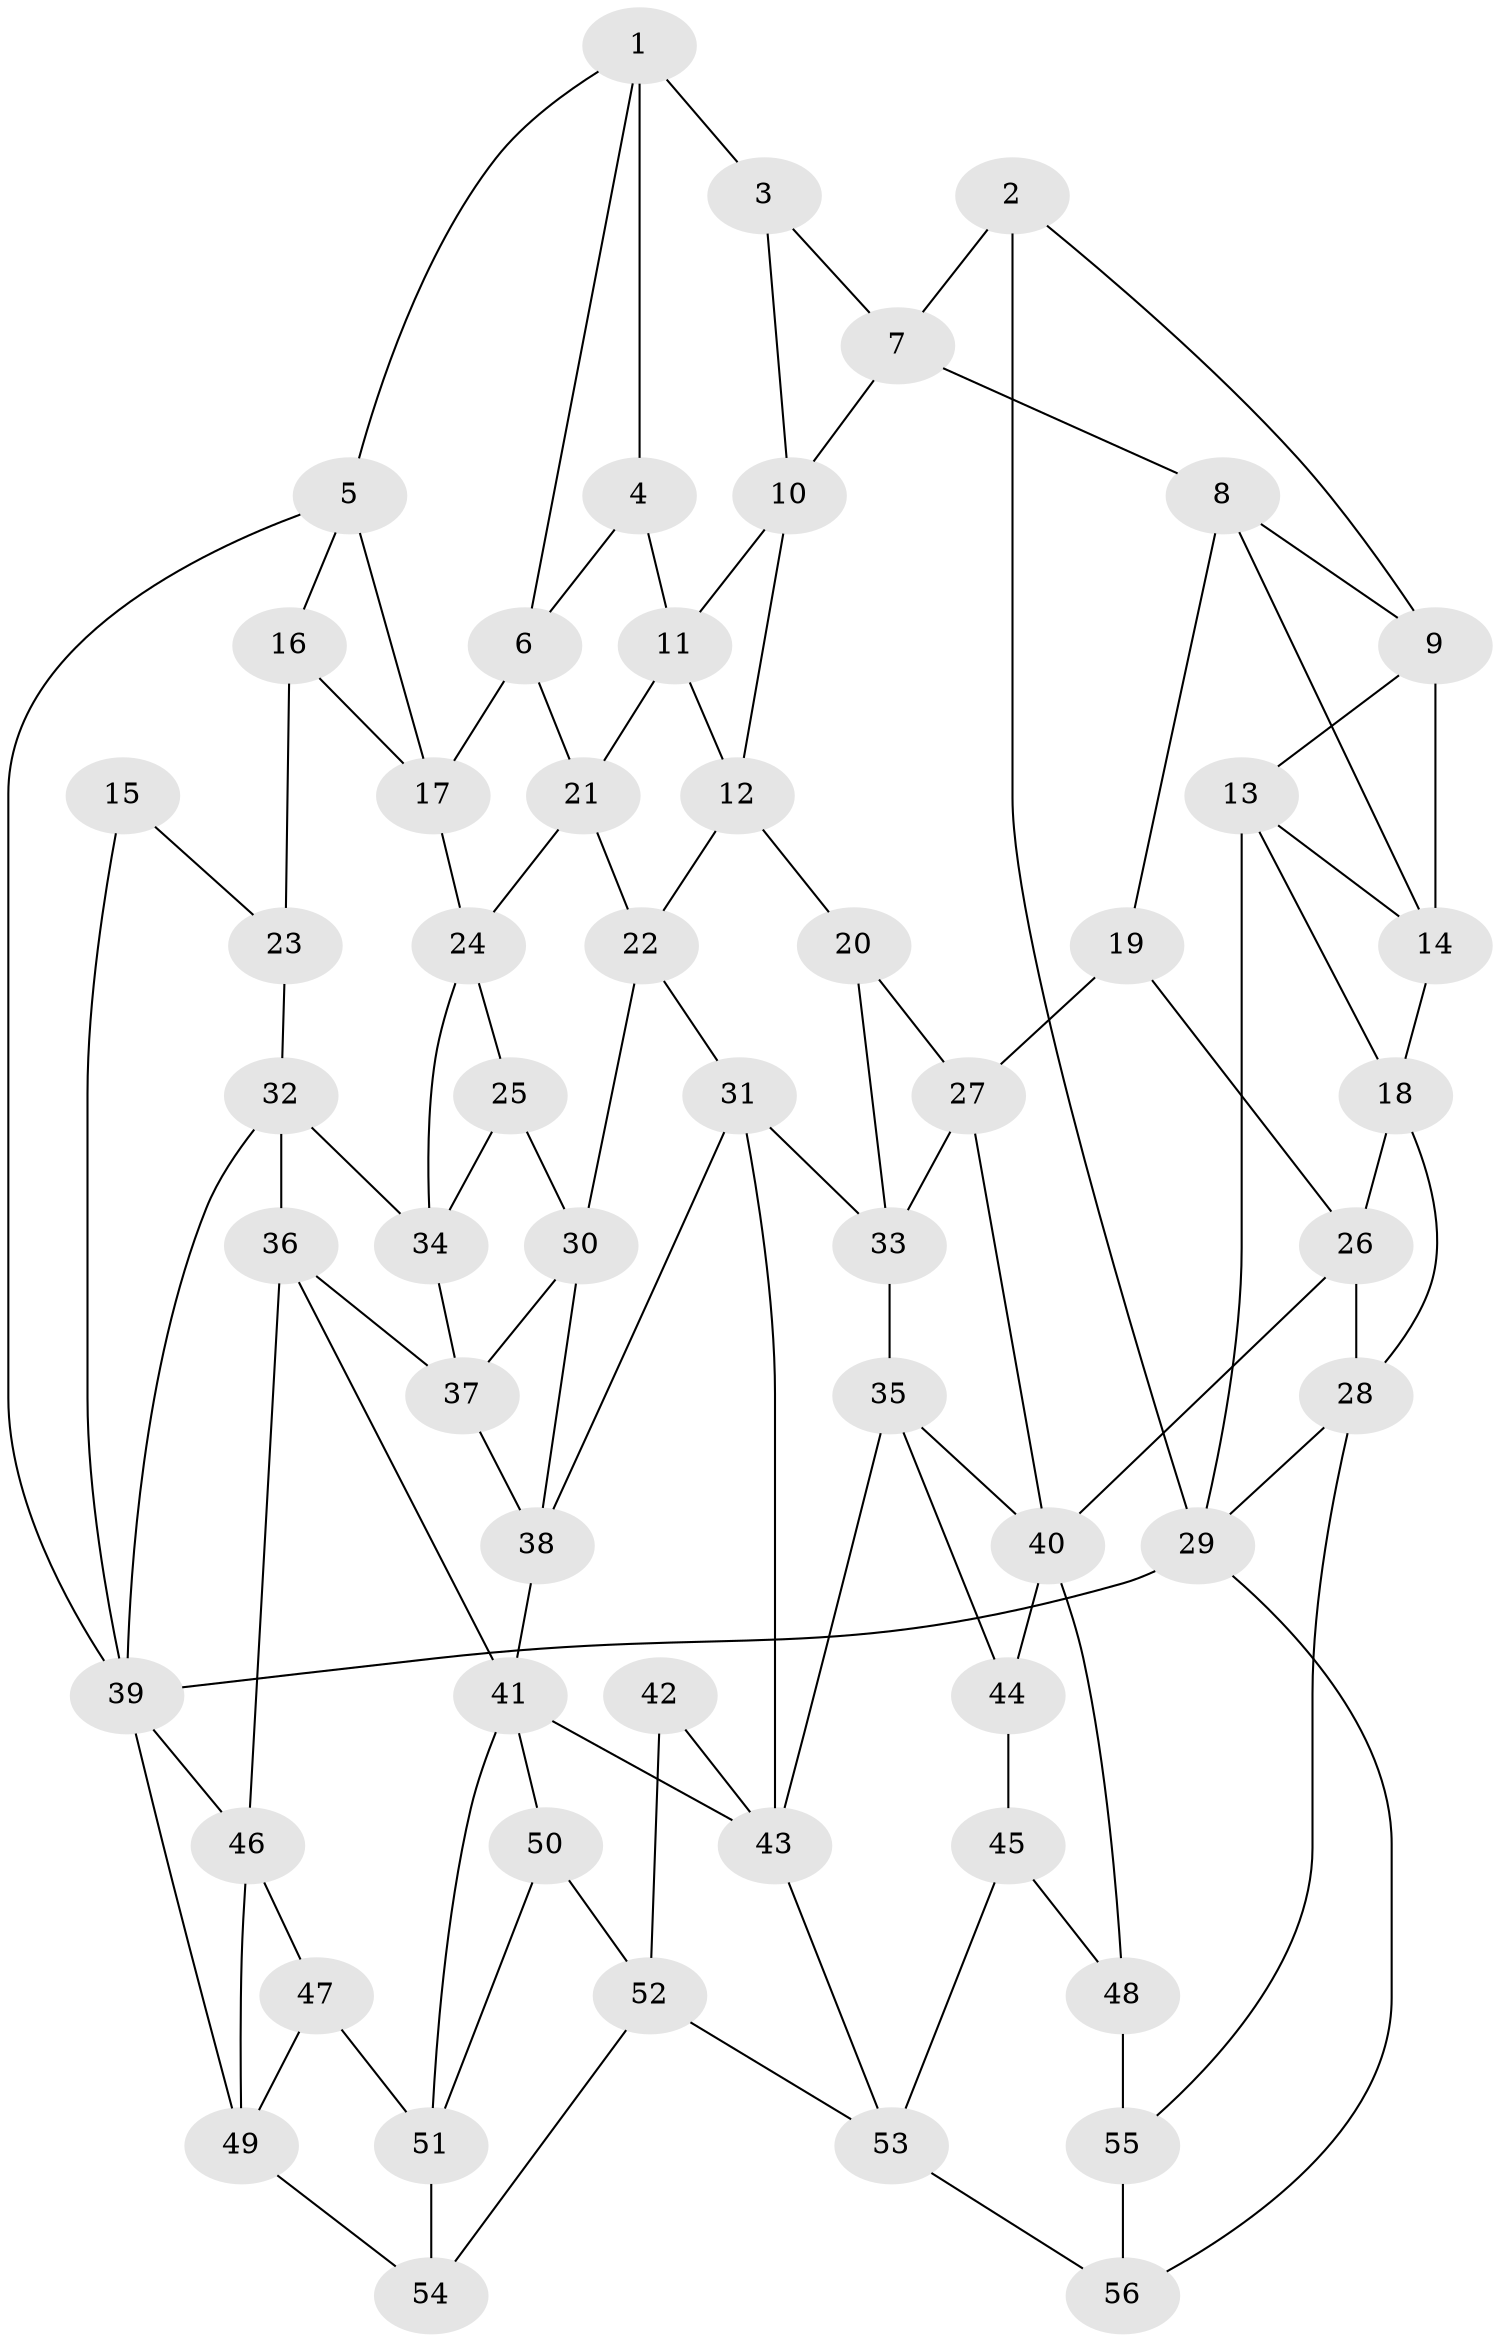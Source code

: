 // original degree distribution, {3: 0.017857142857142856, 4: 0.21428571428571427, 5: 0.5714285714285714, 6: 0.19642857142857142}
// Generated by graph-tools (version 1.1) at 2025/27/03/09/25 03:27:07]
// undirected, 56 vertices, 105 edges
graph export_dot {
graph [start="1"]
  node [color=gray90,style=filled];
  1;
  2;
  3;
  4;
  5;
  6;
  7;
  8;
  9;
  10;
  11;
  12;
  13;
  14;
  15;
  16;
  17;
  18;
  19;
  20;
  21;
  22;
  23;
  24;
  25;
  26;
  27;
  28;
  29;
  30;
  31;
  32;
  33;
  34;
  35;
  36;
  37;
  38;
  39;
  40;
  41;
  42;
  43;
  44;
  45;
  46;
  47;
  48;
  49;
  50;
  51;
  52;
  53;
  54;
  55;
  56;
  1 -- 3 [weight=2.0];
  1 -- 4 [weight=1.0];
  1 -- 5 [weight=1.0];
  1 -- 6 [weight=1.0];
  2 -- 7 [weight=1.0];
  2 -- 9 [weight=1.0];
  2 -- 29 [weight=1.0];
  3 -- 7 [weight=1.0];
  3 -- 10 [weight=1.0];
  4 -- 6 [weight=1.0];
  4 -- 11 [weight=1.0];
  5 -- 16 [weight=1.0];
  5 -- 17 [weight=1.0];
  5 -- 39 [weight=1.0];
  6 -- 17 [weight=1.0];
  6 -- 21 [weight=1.0];
  7 -- 8 [weight=1.0];
  7 -- 10 [weight=1.0];
  8 -- 9 [weight=1.0];
  8 -- 14 [weight=1.0];
  8 -- 19 [weight=1.0];
  9 -- 13 [weight=1.0];
  9 -- 14 [weight=1.0];
  10 -- 11 [weight=1.0];
  10 -- 12 [weight=1.0];
  11 -- 12 [weight=1.0];
  11 -- 21 [weight=1.0];
  12 -- 20 [weight=1.0];
  12 -- 22 [weight=1.0];
  13 -- 14 [weight=1.0];
  13 -- 18 [weight=1.0];
  13 -- 29 [weight=1.0];
  14 -- 18 [weight=1.0];
  15 -- 23 [weight=1.0];
  15 -- 39 [weight=2.0];
  16 -- 17 [weight=1.0];
  16 -- 23 [weight=2.0];
  17 -- 24 [weight=1.0];
  18 -- 26 [weight=1.0];
  18 -- 28 [weight=1.0];
  19 -- 26 [weight=1.0];
  19 -- 27 [weight=1.0];
  20 -- 27 [weight=1.0];
  20 -- 33 [weight=1.0];
  21 -- 22 [weight=1.0];
  21 -- 24 [weight=1.0];
  22 -- 30 [weight=1.0];
  22 -- 31 [weight=1.0];
  23 -- 32 [weight=1.0];
  24 -- 25 [weight=1.0];
  24 -- 34 [weight=1.0];
  25 -- 30 [weight=1.0];
  25 -- 34 [weight=1.0];
  26 -- 28 [weight=1.0];
  26 -- 40 [weight=1.0];
  27 -- 33 [weight=1.0];
  27 -- 40 [weight=1.0];
  28 -- 29 [weight=1.0];
  28 -- 55 [weight=1.0];
  29 -- 39 [weight=2.0];
  29 -- 56 [weight=1.0];
  30 -- 37 [weight=1.0];
  30 -- 38 [weight=1.0];
  31 -- 33 [weight=1.0];
  31 -- 38 [weight=1.0];
  31 -- 43 [weight=1.0];
  32 -- 34 [weight=1.0];
  32 -- 36 [weight=1.0];
  32 -- 39 [weight=1.0];
  33 -- 35 [weight=1.0];
  34 -- 37 [weight=1.0];
  35 -- 40 [weight=1.0];
  35 -- 43 [weight=1.0];
  35 -- 44 [weight=1.0];
  36 -- 37 [weight=1.0];
  36 -- 41 [weight=1.0];
  36 -- 46 [weight=1.0];
  37 -- 38 [weight=1.0];
  38 -- 41 [weight=1.0];
  39 -- 46 [weight=1.0];
  39 -- 49 [weight=1.0];
  40 -- 44 [weight=2.0];
  40 -- 48 [weight=1.0];
  41 -- 43 [weight=1.0];
  41 -- 50 [weight=2.0];
  41 -- 51 [weight=1.0];
  42 -- 43 [weight=2.0];
  42 -- 52 [weight=1.0];
  43 -- 53 [weight=1.0];
  44 -- 45 [weight=1.0];
  45 -- 48 [weight=1.0];
  45 -- 53 [weight=1.0];
  46 -- 47 [weight=1.0];
  46 -- 49 [weight=1.0];
  47 -- 49 [weight=1.0];
  47 -- 51 [weight=1.0];
  48 -- 55 [weight=2.0];
  49 -- 54 [weight=1.0];
  50 -- 51 [weight=1.0];
  50 -- 52 [weight=1.0];
  51 -- 54 [weight=1.0];
  52 -- 53 [weight=1.0];
  52 -- 54 [weight=1.0];
  53 -- 56 [weight=1.0];
  55 -- 56 [weight=1.0];
}
